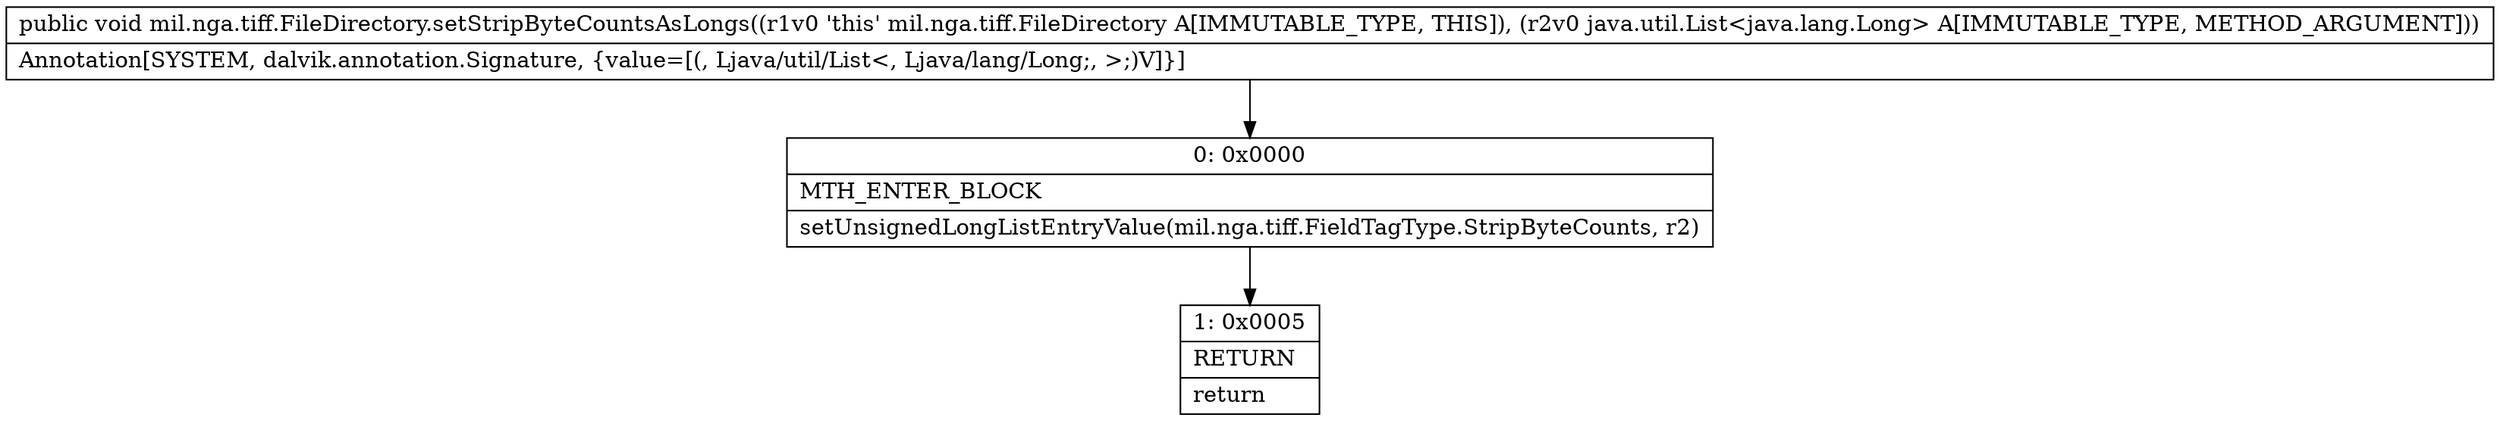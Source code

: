 digraph "CFG formil.nga.tiff.FileDirectory.setStripByteCountsAsLongs(Ljava\/util\/List;)V" {
Node_0 [shape=record,label="{0\:\ 0x0000|MTH_ENTER_BLOCK\l|setUnsignedLongListEntryValue(mil.nga.tiff.FieldTagType.StripByteCounts, r2)\l}"];
Node_1 [shape=record,label="{1\:\ 0x0005|RETURN\l|return\l}"];
MethodNode[shape=record,label="{public void mil.nga.tiff.FileDirectory.setStripByteCountsAsLongs((r1v0 'this' mil.nga.tiff.FileDirectory A[IMMUTABLE_TYPE, THIS]), (r2v0 java.util.List\<java.lang.Long\> A[IMMUTABLE_TYPE, METHOD_ARGUMENT]))  | Annotation[SYSTEM, dalvik.annotation.Signature, \{value=[(, Ljava\/util\/List\<, Ljava\/lang\/Long;, \>;)V]\}]\l}"];
MethodNode -> Node_0;
Node_0 -> Node_1;
}

